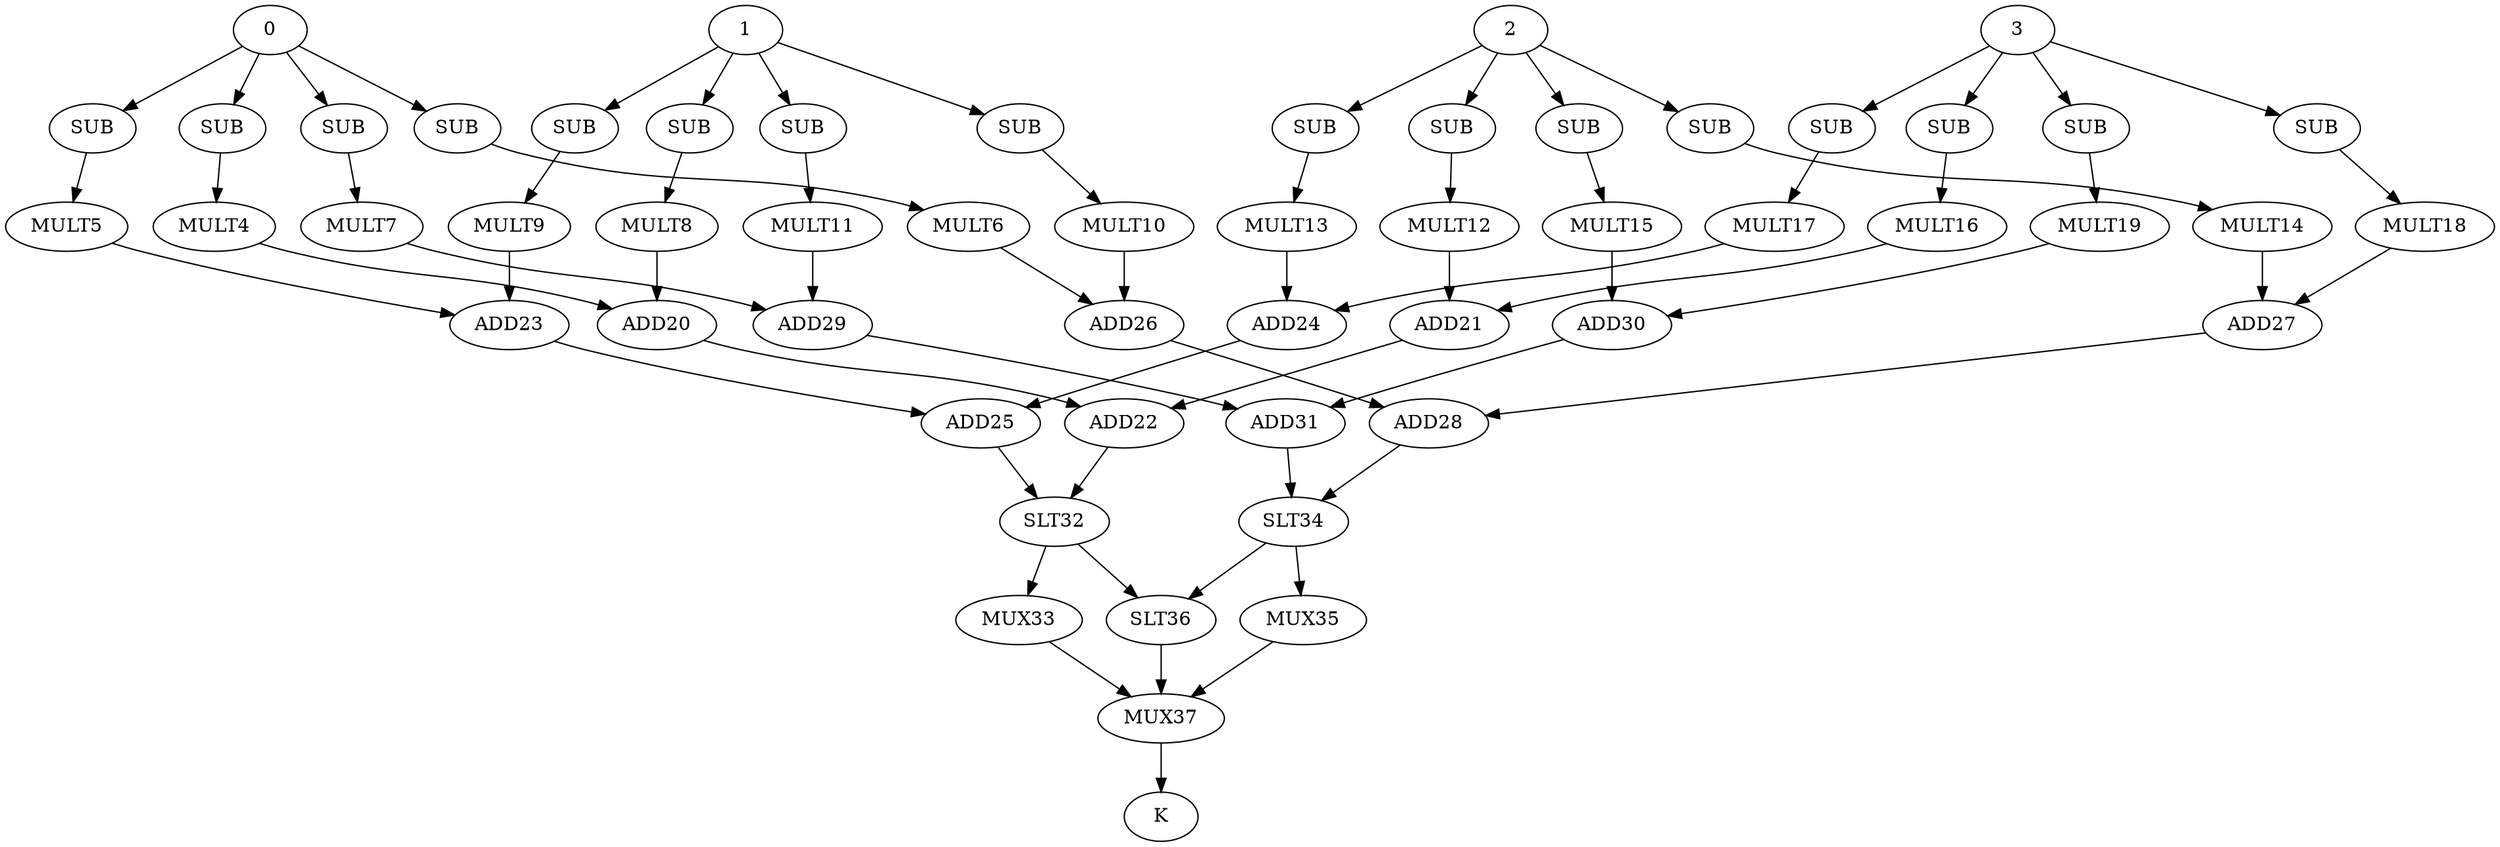 strict digraph  {
0;
4 [label=MULT4];
5 [label=MULT5];
6 [label=MULT6];
7 [label=MULT7];
1;
8 [label=MULT8];
9 [label=MULT9];
10 [label=MULT10];
11 [label=MULT11];
2;
12 [label=MULT12];
13 [label=MULT13];
14 [label=MULT14];
15 [label=MULT15];
3;
16 [label=MULT16];
17 [label=MULT17];
18 [label=MULT18];
19 [label=MULT19];
20 [label=ADD20];
21 [label=ADD21];
22 [label=ADD22];
23 [label=ADD23];
24 [label=ADD24];
25 [label=ADD25];
26 [label=ADD26];
27 [label=ADD27];
28 [label=ADD28];
29 [label=ADD29];
30 [label=ADD30];
31 [label=ADD31];
32 [label=SLT32];
33 [label=MUX33];
34 [label=SLT34];
35 [label=MUX35];
36 [label=SLT36];
37 [label=MUX37];
38 [label=K];
39 [label=SUB];
40 [label=SUB];
41 [label=SUB];
42 [label=SUB];
43 [label=SUB];
44 [label=SUB];
45 [label=SUB];
46 [label=SUB];
47 [label=SUB];
48 [label=SUB];
49 [label=SUB];
50 [label=SUB];
51 [label=SUB];
52 [label=SUB];
53 [label=SUB];
54 [label=SUB];
0 -> 39;
0 -> 40;
0 -> 41;
0 -> 42;
4 -> 20;
5 -> 23;
6 -> 26;
7 -> 29;
1 -> 43;
1 -> 44;
1 -> 45;
1 -> 46;
8 -> 20;
9 -> 23;
10 -> 26;
11 -> 29;
2 -> 47;
2 -> 48;
2 -> 49;
2 -> 50;
12 -> 21;
13 -> 24;
14 -> 27;
15 -> 30;
3 -> 51;
3 -> 52;
3 -> 53;
3 -> 54;
16 -> 21;
17 -> 24;
18 -> 27;
19 -> 30;
20 -> 22;
21 -> 22;
22 -> 32;
23 -> 25;
24 -> 25;
25 -> 32;
26 -> 28;
27 -> 28;
28 -> 34;
29 -> 31;
30 -> 31;
31 -> 34;
32 -> 33;
32 -> 36;
33 -> 37;
34 -> 35;
34 -> 36;
35 -> 37;
36 -> 37;
37 -> 38;
39 -> 4;
40 -> 5;
41 -> 6;
42 -> 7;
43 -> 8;
44 -> 9;
45 -> 10;
46 -> 11;
47 -> 12;
48 -> 13;
49 -> 14;
50 -> 15;
51 -> 16;
52 -> 17;
53 -> 18;
54 -> 19;
}
